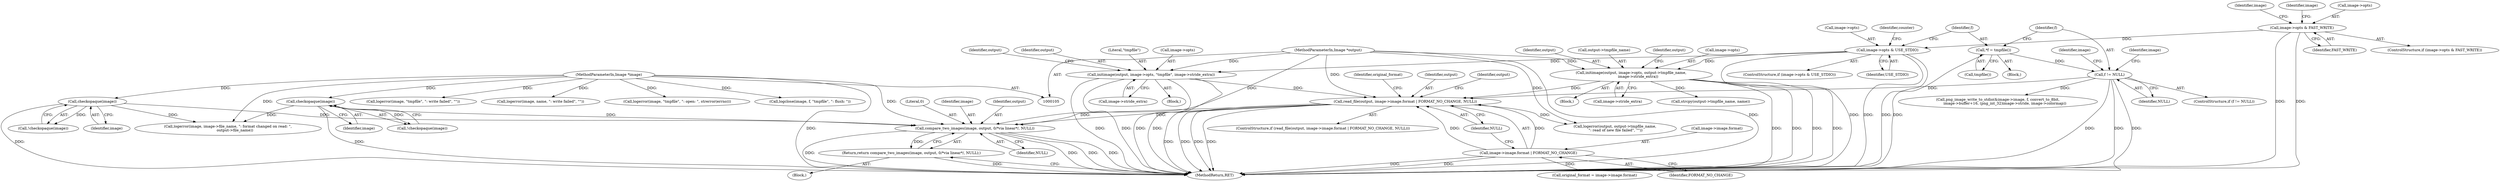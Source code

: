 digraph "0_Android_9d4853418ab2f754c2b63e091c29c5529b8b86ca_31@pointer" {
"1000326" [label="(Call,compare_two_images(image, output, 0/*via linear*/, NULL))"];
"1000185" [label="(Call,checkopaque(image))"];
"1000107" [label="(MethodParameterIn,Image *image)"];
"1000267" [label="(Call,checkopaque(image))"];
"1000279" [label="(Call,read_file(output, image->image.format | FORMAT_NO_CHANGE, NULL))"];
"1000169" [label="(Call,initimage(output, image->opts, \"tmpfile\", image->stride_extra))"];
"1000106" [label="(MethodParameterIn,Image *output)"];
"1000124" [label="(Call,image->opts & USE_STDIO)"];
"1000111" [label="(Call,image->opts & FAST_WRITE)"];
"1000249" [label="(Call,initimage(output, image->opts, output->tmpfile_name,\n            image->stride_extra))"];
"1000281" [label="(Call,image->image.format | FORMAT_NO_CHANGE)"];
"1000135" [label="(Call,f != NULL)"];
"1000131" [label="(Call,*f = tmpfile())"];
"1000325" [label="(Return,return compare_two_images(image, output, 0/*via linear*/, NULL);)"];
"1000137" [label="(Identifier,NULL)"];
"1000288" [label="(Identifier,NULL)"];
"1000124" [label="(Call,image->opts & USE_STDIO)"];
"1000316" [label="(Call,logerror(image, image->file_name, \": format changed on read: \",\n            output->file_name))"];
"1000250" [label="(Identifier,output)"];
"1000171" [label="(Call,image->opts)"];
"1000289" [label="(Block,)"];
"1000201" [label="(Call,logerror(image, \"tmpfile\", \": write failed\", \"\"))"];
"1000126" [label="(Identifier,image)"];
"1000273" [label="(Call,logerror(image, name, \": write failed\", \"\"))"];
"1000291" [label="(Call,original_format = image->image.format)"];
"1000268" [label="(Identifier,image)"];
"1000248" [label="(Block,)"];
"1000287" [label="(Identifier,FORMAT_NO_CHANGE)"];
"1000129" [label="(Block,)"];
"1000184" [label="(Call,!checkopaque(image))"];
"1000208" [label="(Call,logerror(image, \"tmpfile\", \": open: \", strerror(errno)))"];
"1000329" [label="(Literal,0)"];
"1000330" [label="(Identifier,NULL)"];
"1000327" [label="(Identifier,image)"];
"1000180" [label="(Identifier,output)"];
"1000340" [label="(MethodReturn,RET)"];
"1000254" [label="(Call,output->tmpfile_name)"];
"1000175" [label="(Call,image->stride_extra)"];
"1000119" [label="(Identifier,image)"];
"1000112" [label="(Call,image->opts)"];
"1000218" [label="(Identifier,counter)"];
"1000282" [label="(Call,image->image.format)"];
"1000292" [label="(Identifier,original_format)"];
"1000266" [label="(Call,!checkopaque(image))"];
"1000125" [label="(Call,image->opts)"];
"1000257" [label="(Call,image->stride_extra)"];
"1000107" [label="(MethodParameterIn,Image *image)"];
"1000170" [label="(Identifier,output)"];
"1000186" [label="(Identifier,image)"];
"1000262" [label="(Identifier,output)"];
"1000143" [label="(Identifier,image)"];
"1000115" [label="(Identifier,FAST_WRITE)"];
"1000136" [label="(Identifier,f)"];
"1000249" [label="(Call,initimage(output, image->opts, output->tmpfile_name,\n            image->stride_extra))"];
"1000260" [label="(Call,strcpy(output->tmpfile_name, name))"];
"1000191" [label="(Call,logclose(image, f, \"tmpfile\", \": flush: \"))"];
"1000132" [label="(Identifier,f)"];
"1000166" [label="(Block,)"];
"1000131" [label="(Call,*f = tmpfile())"];
"1000278" [label="(ControlStructure,if (read_file(output, image->image.format | FORMAT_NO_CHANGE, NULL)))"];
"1000267" [label="(Call,checkopaque(image))"];
"1000106" [label="(MethodParameterIn,Image *output)"];
"1000123" [label="(ControlStructure,if (image->opts & USE_STDIO))"];
"1000128" [label="(Identifier,USE_STDIO)"];
"1000133" [label="(Call,tmpfile())"];
"1000328" [label="(Identifier,output)"];
"1000279" [label="(Call,read_file(output, image->image.format | FORMAT_NO_CHANGE, NULL))"];
"1000333" [label="(Call,logerror(output, output->tmpfile_name,\n \": read of new file failed\", \"\"))"];
"1000326" [label="(Call,compare_two_images(image, output, 0/*via linear*/, NULL))"];
"1000111" [label="(Call,image->opts & FAST_WRITE)"];
"1000134" [label="(ControlStructure,if (f != NULL))"];
"1000209" [label="(Identifier,image)"];
"1000169" [label="(Call,initimage(output, image->opts, \"tmpfile\", image->stride_extra))"];
"1000140" [label="(Call,png_image_write_to_stdio(&image->image, f, convert_to_8bit,\n            image->buffer+16, (png_int_32)image->stride, image->colormap))"];
"1000135" [label="(Call,f != NULL)"];
"1000280" [label="(Identifier,output)"];
"1000281" [label="(Call,image->image.format | FORMAT_NO_CHANGE)"];
"1000325" [label="(Return,return compare_two_images(image, output, 0/*via linear*/, NULL);)"];
"1000251" [label="(Call,image->opts)"];
"1000334" [label="(Identifier,output)"];
"1000185" [label="(Call,checkopaque(image))"];
"1000174" [label="(Literal,\"tmpfile\")"];
"1000110" [label="(ControlStructure,if (image->opts & FAST_WRITE))"];
"1000326" -> "1000325"  [label="AST: "];
"1000326" -> "1000330"  [label="CFG: "];
"1000327" -> "1000326"  [label="AST: "];
"1000328" -> "1000326"  [label="AST: "];
"1000329" -> "1000326"  [label="AST: "];
"1000330" -> "1000326"  [label="AST: "];
"1000325" -> "1000326"  [label="CFG: "];
"1000326" -> "1000340"  [label="DDG: "];
"1000326" -> "1000340"  [label="DDG: "];
"1000326" -> "1000340"  [label="DDG: "];
"1000326" -> "1000340"  [label="DDG: "];
"1000326" -> "1000325"  [label="DDG: "];
"1000185" -> "1000326"  [label="DDG: "];
"1000267" -> "1000326"  [label="DDG: "];
"1000107" -> "1000326"  [label="DDG: "];
"1000279" -> "1000326"  [label="DDG: "];
"1000279" -> "1000326"  [label="DDG: "];
"1000106" -> "1000326"  [label="DDG: "];
"1000185" -> "1000184"  [label="AST: "];
"1000185" -> "1000186"  [label="CFG: "];
"1000186" -> "1000185"  [label="AST: "];
"1000184" -> "1000185"  [label="CFG: "];
"1000185" -> "1000340"  [label="DDG: "];
"1000185" -> "1000184"  [label="DDG: "];
"1000107" -> "1000185"  [label="DDG: "];
"1000185" -> "1000316"  [label="DDG: "];
"1000107" -> "1000105"  [label="AST: "];
"1000107" -> "1000340"  [label="DDG: "];
"1000107" -> "1000191"  [label="DDG: "];
"1000107" -> "1000201"  [label="DDG: "];
"1000107" -> "1000208"  [label="DDG: "];
"1000107" -> "1000267"  [label="DDG: "];
"1000107" -> "1000273"  [label="DDG: "];
"1000107" -> "1000316"  [label="DDG: "];
"1000267" -> "1000266"  [label="AST: "];
"1000267" -> "1000268"  [label="CFG: "];
"1000268" -> "1000267"  [label="AST: "];
"1000266" -> "1000267"  [label="CFG: "];
"1000267" -> "1000340"  [label="DDG: "];
"1000267" -> "1000266"  [label="DDG: "];
"1000267" -> "1000316"  [label="DDG: "];
"1000279" -> "1000278"  [label="AST: "];
"1000279" -> "1000288"  [label="CFG: "];
"1000280" -> "1000279"  [label="AST: "];
"1000281" -> "1000279"  [label="AST: "];
"1000288" -> "1000279"  [label="AST: "];
"1000292" -> "1000279"  [label="CFG: "];
"1000334" -> "1000279"  [label="CFG: "];
"1000279" -> "1000340"  [label="DDG: "];
"1000279" -> "1000340"  [label="DDG: "];
"1000279" -> "1000340"  [label="DDG: "];
"1000279" -> "1000340"  [label="DDG: "];
"1000169" -> "1000279"  [label="DDG: "];
"1000249" -> "1000279"  [label="DDG: "];
"1000106" -> "1000279"  [label="DDG: "];
"1000281" -> "1000279"  [label="DDG: "];
"1000281" -> "1000279"  [label="DDG: "];
"1000135" -> "1000279"  [label="DDG: "];
"1000279" -> "1000333"  [label="DDG: "];
"1000169" -> "1000166"  [label="AST: "];
"1000169" -> "1000175"  [label="CFG: "];
"1000170" -> "1000169"  [label="AST: "];
"1000171" -> "1000169"  [label="AST: "];
"1000174" -> "1000169"  [label="AST: "];
"1000175" -> "1000169"  [label="AST: "];
"1000180" -> "1000169"  [label="CFG: "];
"1000169" -> "1000340"  [label="DDG: "];
"1000169" -> "1000340"  [label="DDG: "];
"1000169" -> "1000340"  [label="DDG: "];
"1000169" -> "1000340"  [label="DDG: "];
"1000106" -> "1000169"  [label="DDG: "];
"1000124" -> "1000169"  [label="DDG: "];
"1000106" -> "1000105"  [label="AST: "];
"1000106" -> "1000340"  [label="DDG: "];
"1000106" -> "1000249"  [label="DDG: "];
"1000106" -> "1000333"  [label="DDG: "];
"1000124" -> "1000123"  [label="AST: "];
"1000124" -> "1000128"  [label="CFG: "];
"1000125" -> "1000124"  [label="AST: "];
"1000128" -> "1000124"  [label="AST: "];
"1000132" -> "1000124"  [label="CFG: "];
"1000218" -> "1000124"  [label="CFG: "];
"1000124" -> "1000340"  [label="DDG: "];
"1000124" -> "1000340"  [label="DDG: "];
"1000124" -> "1000340"  [label="DDG: "];
"1000111" -> "1000124"  [label="DDG: "];
"1000124" -> "1000249"  [label="DDG: "];
"1000111" -> "1000110"  [label="AST: "];
"1000111" -> "1000115"  [label="CFG: "];
"1000112" -> "1000111"  [label="AST: "];
"1000115" -> "1000111"  [label="AST: "];
"1000119" -> "1000111"  [label="CFG: "];
"1000126" -> "1000111"  [label="CFG: "];
"1000111" -> "1000340"  [label="DDG: "];
"1000111" -> "1000340"  [label="DDG: "];
"1000249" -> "1000248"  [label="AST: "];
"1000249" -> "1000257"  [label="CFG: "];
"1000250" -> "1000249"  [label="AST: "];
"1000251" -> "1000249"  [label="AST: "];
"1000254" -> "1000249"  [label="AST: "];
"1000257" -> "1000249"  [label="AST: "];
"1000262" -> "1000249"  [label="CFG: "];
"1000249" -> "1000340"  [label="DDG: "];
"1000249" -> "1000340"  [label="DDG: "];
"1000249" -> "1000340"  [label="DDG: "];
"1000249" -> "1000340"  [label="DDG: "];
"1000249" -> "1000260"  [label="DDG: "];
"1000281" -> "1000287"  [label="CFG: "];
"1000282" -> "1000281"  [label="AST: "];
"1000287" -> "1000281"  [label="AST: "];
"1000288" -> "1000281"  [label="CFG: "];
"1000281" -> "1000340"  [label="DDG: "];
"1000281" -> "1000340"  [label="DDG: "];
"1000281" -> "1000291"  [label="DDG: "];
"1000135" -> "1000134"  [label="AST: "];
"1000135" -> "1000137"  [label="CFG: "];
"1000136" -> "1000135"  [label="AST: "];
"1000137" -> "1000135"  [label="AST: "];
"1000143" -> "1000135"  [label="CFG: "];
"1000209" -> "1000135"  [label="CFG: "];
"1000135" -> "1000340"  [label="DDG: "];
"1000135" -> "1000340"  [label="DDG: "];
"1000135" -> "1000340"  [label="DDG: "];
"1000131" -> "1000135"  [label="DDG: "];
"1000135" -> "1000140"  [label="DDG: "];
"1000131" -> "1000129"  [label="AST: "];
"1000131" -> "1000133"  [label="CFG: "];
"1000132" -> "1000131"  [label="AST: "];
"1000133" -> "1000131"  [label="AST: "];
"1000136" -> "1000131"  [label="CFG: "];
"1000131" -> "1000340"  [label="DDG: "];
"1000325" -> "1000289"  [label="AST: "];
"1000340" -> "1000325"  [label="CFG: "];
"1000325" -> "1000340"  [label="DDG: "];
}

